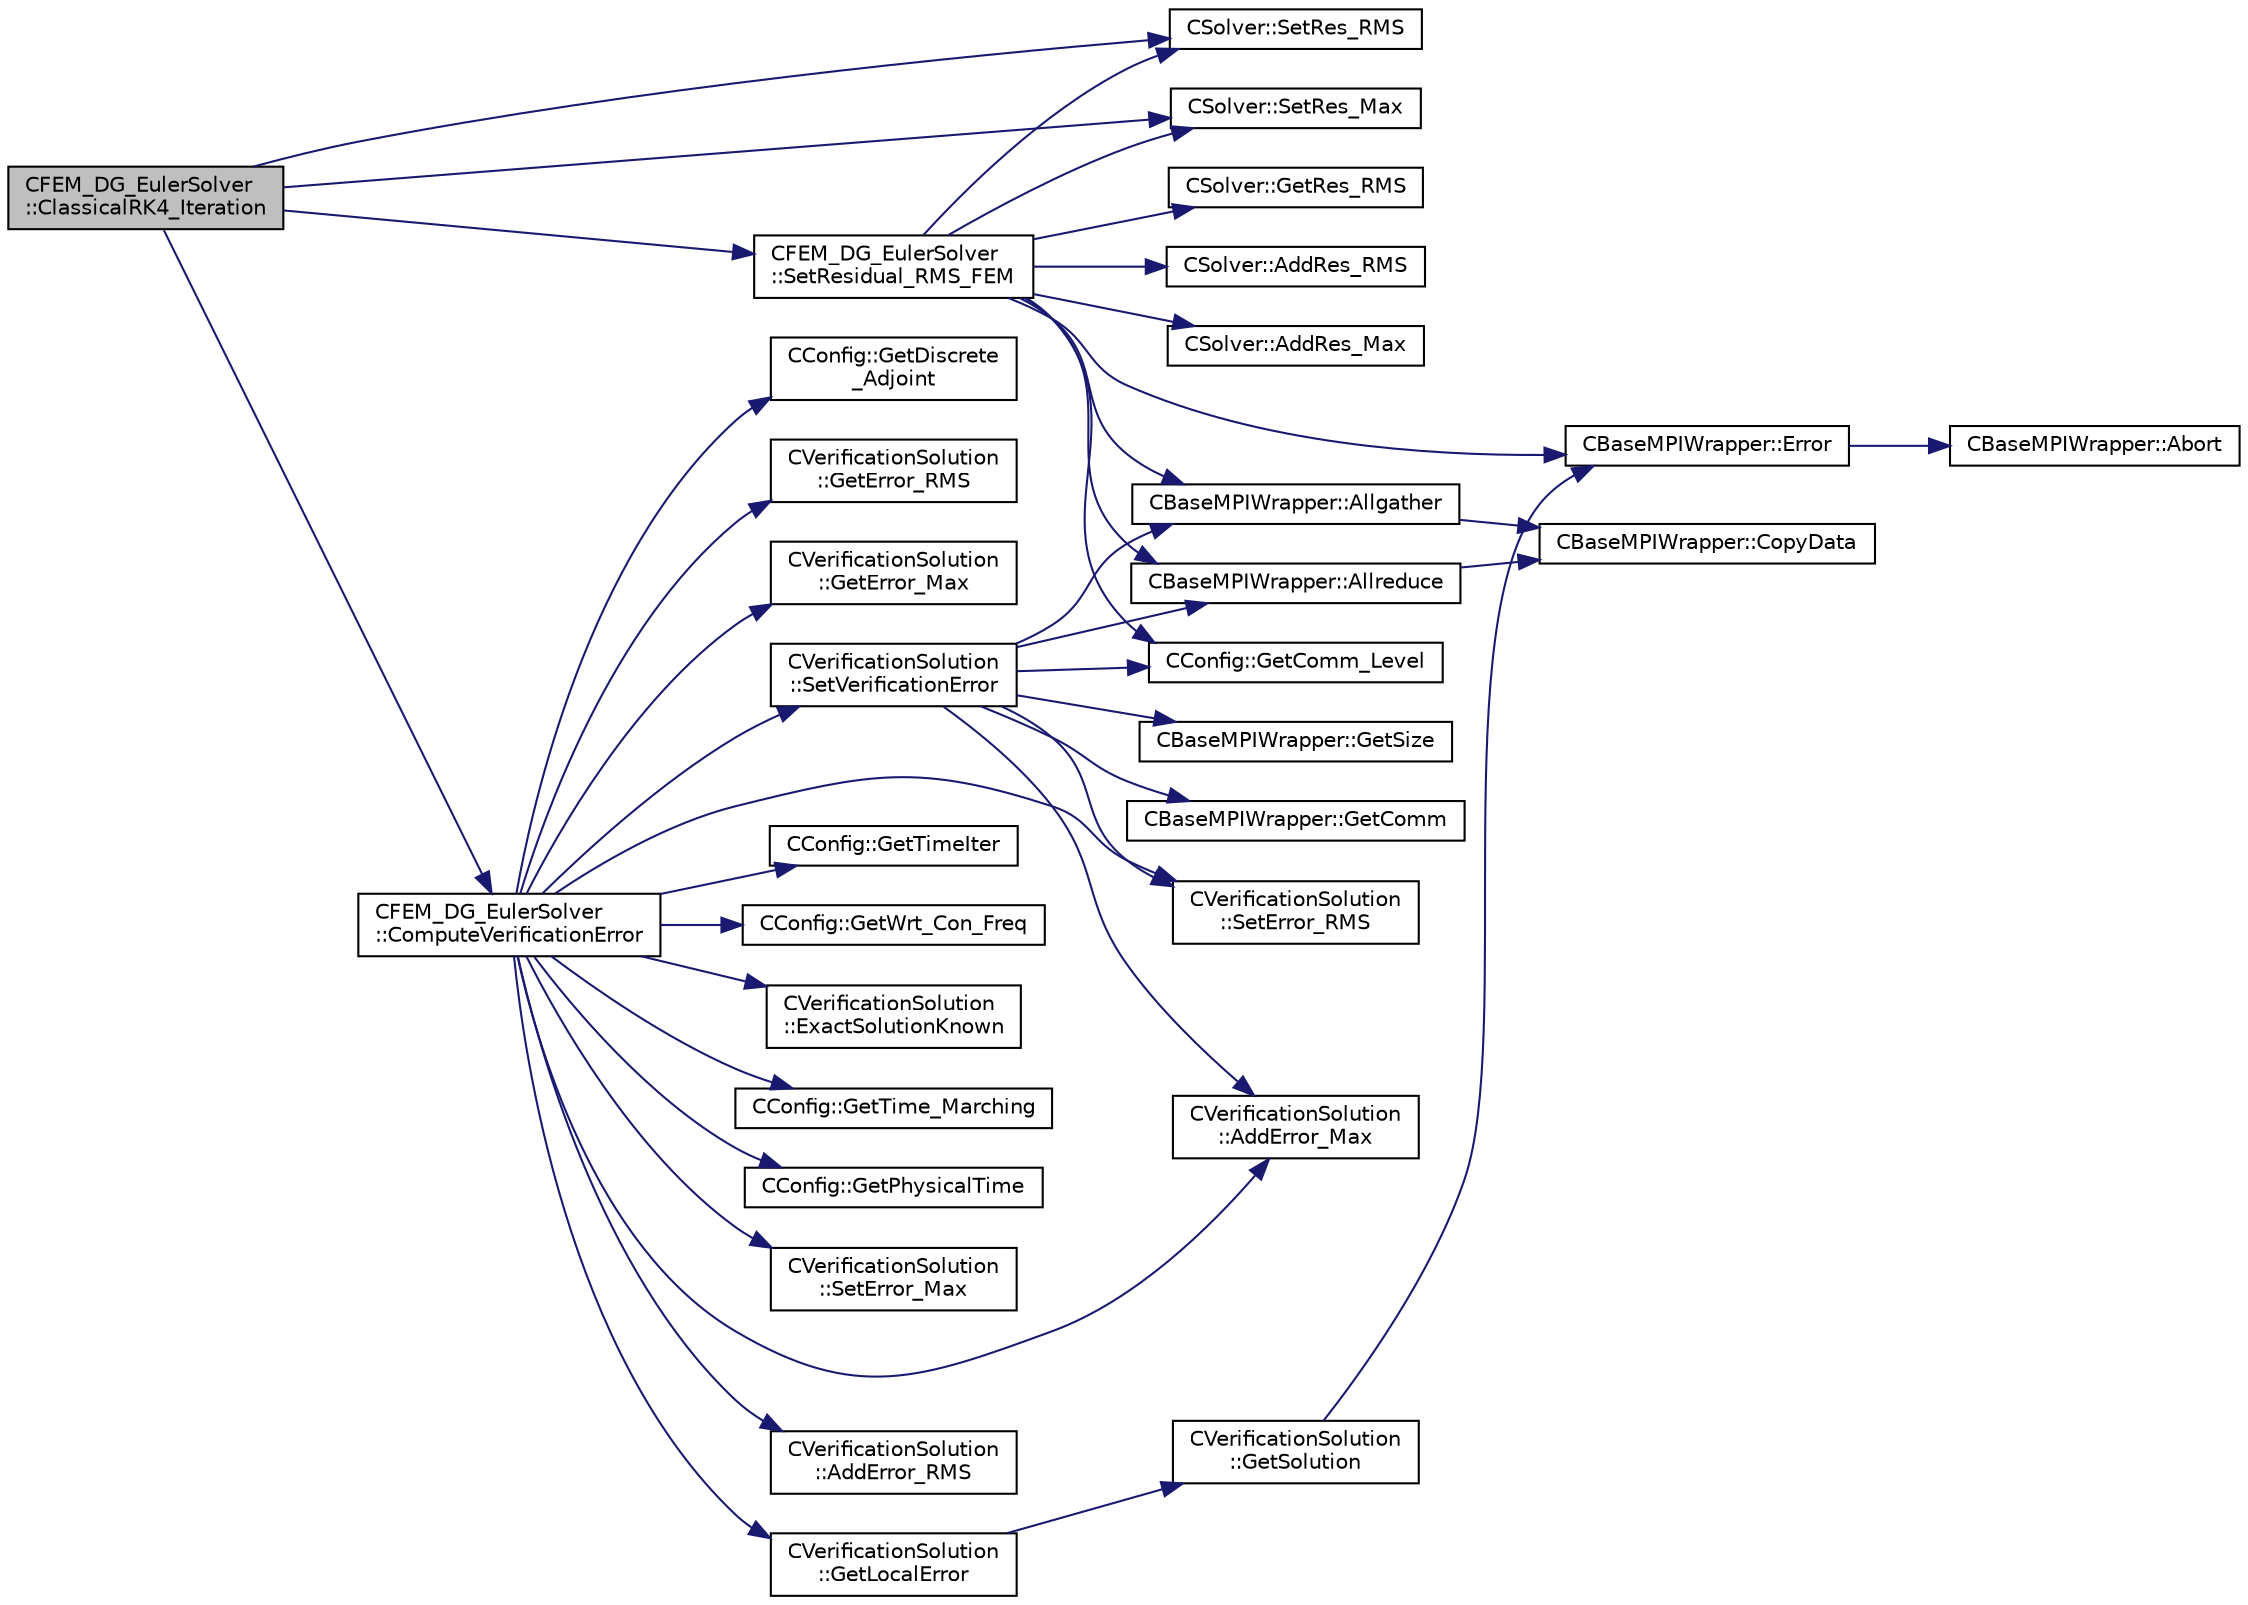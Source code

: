 digraph "CFEM_DG_EulerSolver::ClassicalRK4_Iteration"
{
  edge [fontname="Helvetica",fontsize="10",labelfontname="Helvetica",labelfontsize="10"];
  node [fontname="Helvetica",fontsize="10",shape=record];
  rankdir="LR";
  Node878 [label="CFEM_DG_EulerSolver\l::ClassicalRK4_Iteration",height=0.2,width=0.4,color="black", fillcolor="grey75", style="filled", fontcolor="black"];
  Node878 -> Node879 [color="midnightblue",fontsize="10",style="solid",fontname="Helvetica"];
  Node879 [label="CSolver::SetRes_RMS",height=0.2,width=0.4,color="black", fillcolor="white", style="filled",URL="$class_c_solver.html#a6b74eb7a8bc01a4997c9844598f39d2f",tooltip="Set the maximal residual, this is useful for the convergence history. "];
  Node878 -> Node880 [color="midnightblue",fontsize="10",style="solid",fontname="Helvetica"];
  Node880 [label="CSolver::SetRes_Max",height=0.2,width=0.4,color="black", fillcolor="white", style="filled",URL="$class_c_solver.html#adf14c8391575b286636b04e66f0b5ca7",tooltip="Set the maximal residual, this is useful for the convergence history. "];
  Node878 -> Node881 [color="midnightblue",fontsize="10",style="solid",fontname="Helvetica"];
  Node881 [label="CFEM_DG_EulerSolver\l::SetResidual_RMS_FEM",height=0.2,width=0.4,color="black", fillcolor="white", style="filled",URL="$class_c_f_e_m___d_g___euler_solver.html#a34550ee1621eeabc419e7ddb64c0b52e",tooltip="Update the solution using the classical fourth-order Runge-Kutta scheme. "];
  Node881 -> Node879 [color="midnightblue",fontsize="10",style="solid",fontname="Helvetica"];
  Node881 -> Node880 [color="midnightblue",fontsize="10",style="solid",fontname="Helvetica"];
  Node881 -> Node882 [color="midnightblue",fontsize="10",style="solid",fontname="Helvetica"];
  Node882 [label="CSolver::AddRes_RMS",height=0.2,width=0.4,color="black", fillcolor="white", style="filled",URL="$class_c_solver.html#a41bc448daf37985882cb2cf27ab1ffd4",tooltip="Adds the maximal residual, this is useful for the convergence history. "];
  Node881 -> Node883 [color="midnightblue",fontsize="10",style="solid",fontname="Helvetica"];
  Node883 [label="CSolver::AddRes_Max",height=0.2,width=0.4,color="black", fillcolor="white", style="filled",URL="$class_c_solver.html#a8068067ba1b56173c95d4799bfb48d9e",tooltip="Adds the maximal residual, this is useful for the convergence history. "];
  Node881 -> Node884 [color="midnightblue",fontsize="10",style="solid",fontname="Helvetica"];
  Node884 [label="CConfig::GetComm_Level",height=0.2,width=0.4,color="black", fillcolor="white", style="filled",URL="$class_c_config.html#ab71278d2692ca5217674036650b02923",tooltip="Get the level of MPI communications to be performed. "];
  Node881 -> Node885 [color="midnightblue",fontsize="10",style="solid",fontname="Helvetica"];
  Node885 [label="CBaseMPIWrapper::Allreduce",height=0.2,width=0.4,color="black", fillcolor="white", style="filled",URL="$class_c_base_m_p_i_wrapper.html#a637b6fd917a8ca91ce748ba88e0d66b6"];
  Node885 -> Node886 [color="midnightblue",fontsize="10",style="solid",fontname="Helvetica"];
  Node886 [label="CBaseMPIWrapper::CopyData",height=0.2,width=0.4,color="black", fillcolor="white", style="filled",URL="$class_c_base_m_p_i_wrapper.html#a4725cc1dd65b161b483e812a538a5e36"];
  Node881 -> Node887 [color="midnightblue",fontsize="10",style="solid",fontname="Helvetica"];
  Node887 [label="CBaseMPIWrapper::Error",height=0.2,width=0.4,color="black", fillcolor="white", style="filled",URL="$class_c_base_m_p_i_wrapper.html#a04457c47629bda56704e6a8804833eeb"];
  Node887 -> Node888 [color="midnightblue",fontsize="10",style="solid",fontname="Helvetica"];
  Node888 [label="CBaseMPIWrapper::Abort",height=0.2,width=0.4,color="black", fillcolor="white", style="filled",URL="$class_c_base_m_p_i_wrapper.html#a21ef5681e2acb532d345e9bab173ef07"];
  Node881 -> Node889 [color="midnightblue",fontsize="10",style="solid",fontname="Helvetica"];
  Node889 [label="CBaseMPIWrapper::Allgather",height=0.2,width=0.4,color="black", fillcolor="white", style="filled",URL="$class_c_base_m_p_i_wrapper.html#a55195abbb7206e08a4933fa53cd41923"];
  Node889 -> Node886 [color="midnightblue",fontsize="10",style="solid",fontname="Helvetica"];
  Node881 -> Node890 [color="midnightblue",fontsize="10",style="solid",fontname="Helvetica"];
  Node890 [label="CSolver::GetRes_RMS",height=0.2,width=0.4,color="black", fillcolor="white", style="filled",URL="$class_c_solver.html#a1c24b55e0849f7f6ba2f62d15d7e4f8e",tooltip="Get the maximal residual, this is useful for the convergence history. "];
  Node878 -> Node891 [color="midnightblue",fontsize="10",style="solid",fontname="Helvetica"];
  Node891 [label="CFEM_DG_EulerSolver\l::ComputeVerificationError",height=0.2,width=0.4,color="black", fillcolor="white", style="filled",URL="$class_c_f_e_m___d_g___euler_solver.html#a2a94a8ade876c40822b65e81719d4331",tooltip="Compute the global error measures (L2, Linf) for verification cases. "];
  Node891 -> Node892 [color="midnightblue",fontsize="10",style="solid",fontname="Helvetica"];
  Node892 [label="CConfig::GetTimeIter",height=0.2,width=0.4,color="black", fillcolor="white", style="filled",URL="$class_c_config.html#aa659f28a1d71b0924944a9fb248e3d6e",tooltip="Get the current time iteration number. "];
  Node891 -> Node893 [color="midnightblue",fontsize="10",style="solid",fontname="Helvetica"];
  Node893 [label="CConfig::GetWrt_Con_Freq",height=0.2,width=0.4,color="black", fillcolor="white", style="filled",URL="$class_c_config.html#a15f8a3cf1d3f71851b21d9e0146fa9e2",tooltip="Get the frequency for writing the convergence file. "];
  Node891 -> Node894 [color="midnightblue",fontsize="10",style="solid",fontname="Helvetica"];
  Node894 [label="CVerificationSolution\l::ExactSolutionKnown",height=0.2,width=0.4,color="black", fillcolor="white", style="filled",URL="$class_c_verification_solution.html#a18422152fdd1e0250706192082049cae",tooltip="Whether or not the exact solution is known for this verification solution. "];
  Node891 -> Node895 [color="midnightblue",fontsize="10",style="solid",fontname="Helvetica"];
  Node895 [label="CConfig::GetTime_Marching",height=0.2,width=0.4,color="black", fillcolor="white", style="filled",URL="$class_c_config.html#a864d499ce740184803607801c47abda7",tooltip="Provides information about the time integration, and change the write in the output files information..."];
  Node891 -> Node896 [color="midnightblue",fontsize="10",style="solid",fontname="Helvetica"];
  Node896 [label="CConfig::GetPhysicalTime",height=0.2,width=0.4,color="black", fillcolor="white", style="filled",URL="$class_c_config.html#a4d6b8796bf9552840a48d50c3b0d19b6",tooltip="Get the current physical time. "];
  Node891 -> Node897 [color="midnightblue",fontsize="10",style="solid",fontname="Helvetica"];
  Node897 [label="CVerificationSolution\l::SetError_RMS",height=0.2,width=0.4,color="black", fillcolor="white", style="filled",URL="$class_c_verification_solution.html#afcba935bd5dfc0e5c8bd252b27db85ab",tooltip="Set the global RMS error for verification cases. "];
  Node891 -> Node898 [color="midnightblue",fontsize="10",style="solid",fontname="Helvetica"];
  Node898 [label="CVerificationSolution\l::SetError_Max",height=0.2,width=0.4,color="black", fillcolor="white", style="filled",URL="$class_c_verification_solution.html#a8484d5418569b1c807fd8a8f16570b39",tooltip="Set the global maximum error for verification cases. "];
  Node891 -> Node899 [color="midnightblue",fontsize="10",style="solid",fontname="Helvetica"];
  Node899 [label="CVerificationSolution\l::GetLocalError",height=0.2,width=0.4,color="black", fillcolor="white", style="filled",URL="$class_c_verification_solution.html#a4205ed3d3f553967190f1a6450062f17",tooltip="Get the local error defined as the local solution minus the verification solution. "];
  Node899 -> Node900 [color="midnightblue",fontsize="10",style="solid",fontname="Helvetica"];
  Node900 [label="CVerificationSolution\l::GetSolution",height=0.2,width=0.4,color="black", fillcolor="white", style="filled",URL="$class_c_verification_solution.html#ab164e273b6f703a9a3439db2dcd82c2d",tooltip="Get the exact solution at the current position and time. "];
  Node900 -> Node887 [color="midnightblue",fontsize="10",style="solid",fontname="Helvetica"];
  Node891 -> Node901 [color="midnightblue",fontsize="10",style="solid",fontname="Helvetica"];
  Node901 [label="CVerificationSolution\l::AddError_RMS",height=0.2,width=0.4,color="black", fillcolor="white", style="filled",URL="$class_c_verification_solution.html#a275d10faa1fca4b4b61c9688f1d50b93",tooltip="Increments the global RMS error for verification cases. "];
  Node891 -> Node902 [color="midnightblue",fontsize="10",style="solid",fontname="Helvetica"];
  Node902 [label="CVerificationSolution\l::AddError_Max",height=0.2,width=0.4,color="black", fillcolor="white", style="filled",URL="$class_c_verification_solution.html#a7af4b53308d1bc7eeddeb51e4f6a707d",tooltip="Increment the global maximum error for verification cases. "];
  Node891 -> Node903 [color="midnightblue",fontsize="10",style="solid",fontname="Helvetica"];
  Node903 [label="CVerificationSolution\l::SetVerificationError",height=0.2,width=0.4,color="black", fillcolor="white", style="filled",URL="$class_c_verification_solution.html#a467e0ccdb07f223326549273ddeb9fa9",tooltip="Calculate the global error metrics for verification cases. "];
  Node903 -> Node884 [color="midnightblue",fontsize="10",style="solid",fontname="Helvetica"];
  Node903 -> Node904 [color="midnightblue",fontsize="10",style="solid",fontname="Helvetica"];
  Node904 [label="CBaseMPIWrapper::GetSize",height=0.2,width=0.4,color="black", fillcolor="white", style="filled",URL="$class_c_base_m_p_i_wrapper.html#a1e80850252f6e4bfc8cd5275d6e3a615"];
  Node903 -> Node905 [color="midnightblue",fontsize="10",style="solid",fontname="Helvetica"];
  Node905 [label="CBaseMPIWrapper::GetComm",height=0.2,width=0.4,color="black", fillcolor="white", style="filled",URL="$class_c_base_m_p_i_wrapper.html#adabb0218048bd2523476ca570ab84579"];
  Node903 -> Node885 [color="midnightblue",fontsize="10",style="solid",fontname="Helvetica"];
  Node903 -> Node897 [color="midnightblue",fontsize="10",style="solid",fontname="Helvetica"];
  Node903 -> Node889 [color="midnightblue",fontsize="10",style="solid",fontname="Helvetica"];
  Node903 -> Node902 [color="midnightblue",fontsize="10",style="solid",fontname="Helvetica"];
  Node891 -> Node906 [color="midnightblue",fontsize="10",style="solid",fontname="Helvetica"];
  Node906 [label="CConfig::GetDiscrete\l_Adjoint",height=0.2,width=0.4,color="black", fillcolor="white", style="filled",URL="$class_c_config.html#abe9f117dab934d76e518a9e8e40b142a",tooltip="Get the indicator whether we are solving an discrete adjoint problem. "];
  Node891 -> Node907 [color="midnightblue",fontsize="10",style="solid",fontname="Helvetica"];
  Node907 [label="CVerificationSolution\l::GetError_RMS",height=0.2,width=0.4,color="black", fillcolor="white", style="filled",URL="$class_c_verification_solution.html#ac2b596c35d55ff69b0b02f309aaf55ac",tooltip="Get the global RMS error for verification cases. "];
  Node891 -> Node908 [color="midnightblue",fontsize="10",style="solid",fontname="Helvetica"];
  Node908 [label="CVerificationSolution\l::GetError_Max",height=0.2,width=0.4,color="black", fillcolor="white", style="filled",URL="$class_c_verification_solution.html#a38ad5333799d4c4fcde6fbe30b1d489a",tooltip="Get the global maximum error for verification cases. "];
}
